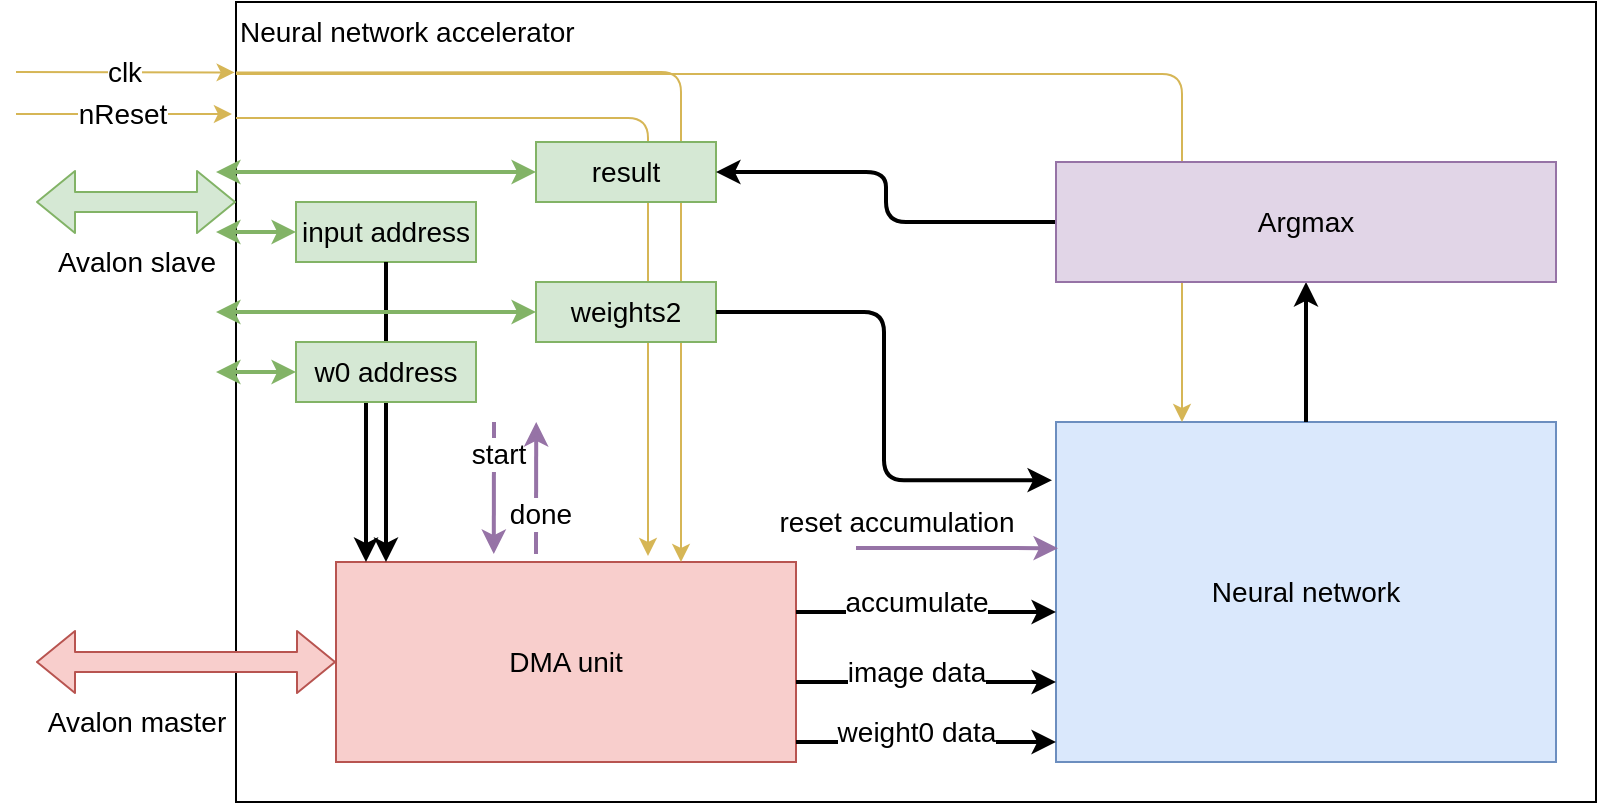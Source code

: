 <mxfile version="14.6.13" type="device"><diagram id="rwFWAr96rSW7GBViT1JA" name="Page-1"><mxGraphModel dx="1350" dy="816" grid="1" gridSize="10" guides="1" tooltips="1" connect="1" arrows="1" fold="1" page="1" pageScale="1" pageWidth="850" pageHeight="1100" math="0" shadow="0"><root><mxCell id="0"/><mxCell id="1" parent="0"/><mxCell id="EPnosEZePnvu_OI6pBsG-1" value="Neural network accelerator" style="rounded=0;whiteSpace=wrap;html=1;align=left;verticalAlign=top;fontSize=14;" vertex="1" parent="1"><mxGeometry x="120" y="240" width="680" height="400" as="geometry"/></mxCell><mxCell id="EPnosEZePnvu_OI6pBsG-2" value="" style="shape=flexArrow;endArrow=classic;startArrow=classic;html=1;entryX=0;entryY=0.25;entryDx=0;entryDy=0;fillColor=#d5e8d4;strokeColor=#82b366;" edge="1" parent="1" target="EPnosEZePnvu_OI6pBsG-1"><mxGeometry width="100" height="100" relative="1" as="geometry"><mxPoint x="20" y="340" as="sourcePoint"/><mxPoint x="470" y="420" as="targetPoint"/></mxGeometry></mxCell><mxCell id="EPnosEZePnvu_OI6pBsG-3" value="Avalon slave" style="edgeLabel;html=1;align=center;verticalAlign=middle;resizable=0;points=[];fontSize=14;" vertex="1" connectable="0" parent="EPnosEZePnvu_OI6pBsG-2"><mxGeometry x="0.3" y="3" relative="1" as="geometry"><mxPoint x="-15" y="33" as="offset"/></mxGeometry></mxCell><mxCell id="EPnosEZePnvu_OI6pBsG-4" value="DMA unit" style="rounded=0;whiteSpace=wrap;html=1;fontSize=14;fillColor=#f8cecc;strokeColor=#b85450;" vertex="1" parent="1"><mxGeometry x="170" y="520" width="230" height="100" as="geometry"/></mxCell><mxCell id="EPnosEZePnvu_OI6pBsG-5" value="" style="shape=flexArrow;endArrow=classic;startArrow=classic;html=1;fontSize=14;entryX=0;entryY=0.5;entryDx=0;entryDy=0;fillColor=#f8cecc;strokeColor=#b85450;" edge="1" parent="1" target="EPnosEZePnvu_OI6pBsG-4"><mxGeometry width="100" height="100" relative="1" as="geometry"><mxPoint x="20" y="570" as="sourcePoint"/><mxPoint x="470" y="420" as="targetPoint"/></mxGeometry></mxCell><mxCell id="EPnosEZePnvu_OI6pBsG-6" value="Avalon master" style="edgeLabel;html=1;align=center;verticalAlign=middle;resizable=0;points=[];fontSize=14;" vertex="1" connectable="0" parent="EPnosEZePnvu_OI6pBsG-5"><mxGeometry x="-0.507" y="-3" relative="1" as="geometry"><mxPoint x="13" y="27" as="offset"/></mxGeometry></mxCell><mxCell id="EPnosEZePnvu_OI6pBsG-7" value="" style="endArrow=classic;html=1;fontSize=14;entryX=-0.001;entryY=0.088;entryDx=0;entryDy=0;entryPerimeter=0;fillColor=#fff2cc;strokeColor=#d6b656;" edge="1" parent="1" target="EPnosEZePnvu_OI6pBsG-1"><mxGeometry width="50" height="50" relative="1" as="geometry"><mxPoint x="10" y="275" as="sourcePoint"/><mxPoint x="450" y="450" as="targetPoint"/></mxGeometry></mxCell><mxCell id="EPnosEZePnvu_OI6pBsG-8" value="clk" style="edgeLabel;html=1;align=center;verticalAlign=middle;resizable=0;points=[];fontSize=14;" vertex="1" connectable="0" parent="EPnosEZePnvu_OI6pBsG-7"><mxGeometry x="-0.388" relative="1" as="geometry"><mxPoint x="20" as="offset"/></mxGeometry></mxCell><mxCell id="EPnosEZePnvu_OI6pBsG-9" value="" style="endArrow=classic;html=1;fontSize=14;entryX=-0.003;entryY=0.14;entryDx=0;entryDy=0;entryPerimeter=0;fillColor=#fff2cc;strokeColor=#d6b656;" edge="1" parent="1" target="EPnosEZePnvu_OI6pBsG-1"><mxGeometry width="50" height="50" relative="1" as="geometry"><mxPoint x="10" y="296" as="sourcePoint"/><mxPoint x="129.32" y="285.2" as="targetPoint"/><Array as="points"><mxPoint x="70" y="296"/></Array></mxGeometry></mxCell><mxCell id="EPnosEZePnvu_OI6pBsG-10" value="nReset" style="edgeLabel;html=1;align=center;verticalAlign=middle;resizable=0;points=[];fontSize=14;" vertex="1" connectable="0" parent="EPnosEZePnvu_OI6pBsG-9"><mxGeometry x="-0.388" relative="1" as="geometry"><mxPoint x="20" as="offset"/></mxGeometry></mxCell><mxCell id="EPnosEZePnvu_OI6pBsG-11" value="" style="endArrow=classic;html=1;fontSize=14;exitX=0;exitY=0.088;exitDx=0;exitDy=0;exitPerimeter=0;entryX=0.75;entryY=0;entryDx=0;entryDy=0;edgeStyle=elbowEdgeStyle;elbow=vertical;fillColor=#fff2cc;strokeColor=#d6b656;" edge="1" parent="1" source="EPnosEZePnvu_OI6pBsG-1" target="EPnosEZePnvu_OI6pBsG-4"><mxGeometry width="50" height="50" relative="1" as="geometry"><mxPoint x="400" y="500" as="sourcePoint"/><mxPoint x="450" y="450" as="targetPoint"/><Array as="points"><mxPoint x="170" y="275"/></Array></mxGeometry></mxCell><mxCell id="EPnosEZePnvu_OI6pBsG-12" value="" style="endArrow=classic;html=1;fontSize=14;exitX=0;exitY=0.145;exitDx=0;exitDy=0;exitPerimeter=0;entryX=0.678;entryY=-0.03;entryDx=0;entryDy=0;edgeStyle=elbowEdgeStyle;entryPerimeter=0;fillColor=#fff2cc;strokeColor=#d6b656;" edge="1" parent="1" source="EPnosEZePnvu_OI6pBsG-1" target="EPnosEZePnvu_OI6pBsG-4"><mxGeometry width="50" height="50" relative="1" as="geometry"><mxPoint x="130" y="285.2" as="sourcePoint"/><mxPoint x="295" y="530" as="targetPoint"/><Array as="points"><mxPoint x="326" y="400"/></Array></mxGeometry></mxCell><mxCell id="EPnosEZePnvu_OI6pBsG-13" value="input address" style="rounded=0;whiteSpace=wrap;html=1;fontSize=14;fillColor=#d5e8d4;strokeColor=#82b366;" vertex="1" parent="1"><mxGeometry x="150" y="340" width="90" height="30" as="geometry"/></mxCell><mxCell id="EPnosEZePnvu_OI6pBsG-15" value="" style="endArrow=classic;startArrow=classic;html=1;fontSize=14;strokeWidth=2;entryX=0;entryY=0.5;entryDx=0;entryDy=0;fillColor=#d5e8d4;strokeColor=#82b366;" edge="1" parent="1" target="EPnosEZePnvu_OI6pBsG-13"><mxGeometry width="50" height="50" relative="1" as="geometry"><mxPoint x="110" y="355" as="sourcePoint"/><mxPoint x="450" y="440" as="targetPoint"/></mxGeometry></mxCell><mxCell id="EPnosEZePnvu_OI6pBsG-16" value="" style="endArrow=classic;startArrow=classic;html=1;fontSize=14;strokeWidth=2;entryX=0;entryY=0.5;entryDx=0;entryDy=0;fillColor=#d5e8d4;strokeColor=#82b366;" edge="1" parent="1" target="EPnosEZePnvu_OI6pBsG-14"><mxGeometry width="50" height="50" relative="1" as="geometry"><mxPoint x="110" y="425" as="sourcePoint"/><mxPoint x="160" y="355" as="targetPoint"/></mxGeometry></mxCell><mxCell id="EPnosEZePnvu_OI6pBsG-17" value="" style="endArrow=classic;html=1;fontSize=14;strokeWidth=2;exitX=0.389;exitY=0.967;exitDx=0;exitDy=0;exitPerimeter=0;" edge="1" parent="1" source="EPnosEZePnvu_OI6pBsG-14"><mxGeometry width="50" height="50" relative="1" as="geometry"><mxPoint x="400" y="490" as="sourcePoint"/><mxPoint x="185" y="520" as="targetPoint"/></mxGeometry></mxCell><mxCell id="EPnosEZePnvu_OI6pBsG-18" value="" style="endArrow=classic;html=1;fontSize=14;strokeWidth=2;exitX=0.5;exitY=1;exitDx=0;exitDy=0;" edge="1" parent="1" source="EPnosEZePnvu_OI6pBsG-13"><mxGeometry width="50" height="50" relative="1" as="geometry"><mxPoint x="195.01" y="409.01" as="sourcePoint"/><mxPoint x="195" y="520" as="targetPoint"/></mxGeometry></mxCell><mxCell id="EPnosEZePnvu_OI6pBsG-14" value="w0 address" style="rounded=0;whiteSpace=wrap;html=1;fontSize=14;fillColor=#d5e8d4;strokeColor=#82b366;" vertex="1" parent="1"><mxGeometry x="150" y="410" width="90" height="30" as="geometry"/></mxCell><mxCell id="EPnosEZePnvu_OI6pBsG-19" value="" style="endArrow=classic;html=1;fontSize=14;strokeWidth=2;entryX=0.343;entryY=-0.04;entryDx=0;entryDy=0;entryPerimeter=0;fillColor=#e1d5e7;strokeColor=#9673a6;" edge="1" parent="1" target="EPnosEZePnvu_OI6pBsG-4"><mxGeometry width="50" height="50" relative="1" as="geometry"><mxPoint x="249" y="450" as="sourcePoint"/><mxPoint x="450" y="440" as="targetPoint"/></mxGeometry></mxCell><mxCell id="EPnosEZePnvu_OI6pBsG-21" value="start" style="edgeLabel;html=1;align=center;verticalAlign=middle;resizable=0;points=[];fontSize=14;" vertex="1" connectable="0" parent="EPnosEZePnvu_OI6pBsG-19"><mxGeometry x="-0.515" y="2" relative="1" as="geometry"><mxPoint as="offset"/></mxGeometry></mxCell><mxCell id="EPnosEZePnvu_OI6pBsG-20" value="" style="endArrow=classic;html=1;fontSize=14;strokeWidth=2;entryX=0.343;entryY=-0.04;entryDx=0;entryDy=0;entryPerimeter=0;fillColor=#e1d5e7;strokeColor=#9673a6;" edge="1" parent="1"><mxGeometry width="50" height="50" relative="1" as="geometry"><mxPoint x="270.0" y="516" as="sourcePoint"/><mxPoint x="270.11" y="450" as="targetPoint"/></mxGeometry></mxCell><mxCell id="EPnosEZePnvu_OI6pBsG-22" value="done" style="edgeLabel;html=1;align=center;verticalAlign=middle;resizable=0;points=[];fontSize=14;" vertex="1" connectable="0" parent="EPnosEZePnvu_OI6pBsG-20"><mxGeometry x="-0.394" y="-2" relative="1" as="geometry"><mxPoint as="offset"/></mxGeometry></mxCell><mxCell id="EPnosEZePnvu_OI6pBsG-23" value="Neural network" style="rounded=0;whiteSpace=wrap;html=1;fontSize=14;fillColor=#dae8fc;strokeColor=#6c8ebf;" vertex="1" parent="1"><mxGeometry x="530" y="450" width="250" height="170" as="geometry"/></mxCell><mxCell id="EPnosEZePnvu_OI6pBsG-24" value="" style="endArrow=classic;html=1;fontSize=14;strokeWidth=2;exitX=1;exitY=0.25;exitDx=0;exitDy=0;entryX=0;entryY=0.559;entryDx=0;entryDy=0;entryPerimeter=0;" edge="1" parent="1" source="EPnosEZePnvu_OI6pBsG-4" target="EPnosEZePnvu_OI6pBsG-23"><mxGeometry width="50" height="50" relative="1" as="geometry"><mxPoint x="400" y="490" as="sourcePoint"/><mxPoint x="450" y="440" as="targetPoint"/></mxGeometry></mxCell><mxCell id="EPnosEZePnvu_OI6pBsG-25" value="accumulate" style="edgeLabel;html=1;align=center;verticalAlign=middle;resizable=0;points=[];fontSize=14;" vertex="1" connectable="0" parent="EPnosEZePnvu_OI6pBsG-24"><mxGeometry x="-0.446" y="1" relative="1" as="geometry"><mxPoint x="24" y="-4" as="offset"/></mxGeometry></mxCell><mxCell id="EPnosEZePnvu_OI6pBsG-26" value="" style="endArrow=classic;html=1;fontSize=14;strokeWidth=2;exitX=1;exitY=0.25;exitDx=0;exitDy=0;entryX=0;entryY=0.559;entryDx=0;entryDy=0;entryPerimeter=0;" edge="1" parent="1"><mxGeometry width="50" height="50" relative="1" as="geometry"><mxPoint x="400" y="580" as="sourcePoint"/><mxPoint x="530" y="580.03" as="targetPoint"/></mxGeometry></mxCell><mxCell id="EPnosEZePnvu_OI6pBsG-27" value="image data" style="edgeLabel;html=1;align=center;verticalAlign=middle;resizable=0;points=[];fontSize=14;" vertex="1" connectable="0" parent="EPnosEZePnvu_OI6pBsG-26"><mxGeometry x="-0.446" y="1" relative="1" as="geometry"><mxPoint x="24" y="-4" as="offset"/></mxGeometry></mxCell><mxCell id="EPnosEZePnvu_OI6pBsG-28" value="" style="endArrow=classic;html=1;fontSize=14;strokeWidth=2;exitX=1;exitY=0.25;exitDx=0;exitDy=0;entryX=0;entryY=0.559;entryDx=0;entryDy=0;entryPerimeter=0;" edge="1" parent="1"><mxGeometry width="50" height="50" relative="1" as="geometry"><mxPoint x="400" y="610" as="sourcePoint"/><mxPoint x="530" y="610.03" as="targetPoint"/></mxGeometry></mxCell><mxCell id="EPnosEZePnvu_OI6pBsG-29" value="weight0 data" style="edgeLabel;html=1;align=center;verticalAlign=middle;resizable=0;points=[];fontSize=14;" vertex="1" connectable="0" parent="EPnosEZePnvu_OI6pBsG-28"><mxGeometry x="-0.446" y="1" relative="1" as="geometry"><mxPoint x="24" y="-4" as="offset"/></mxGeometry></mxCell><mxCell id="EPnosEZePnvu_OI6pBsG-32" value="weights2" style="rounded=0;whiteSpace=wrap;html=1;fontSize=14;fillColor=#d5e8d4;strokeColor=#82b366;" vertex="1" parent="1"><mxGeometry x="270" y="380" width="90" height="30" as="geometry"/></mxCell><mxCell id="EPnosEZePnvu_OI6pBsG-33" value="" style="endArrow=classic;startArrow=classic;html=1;fontSize=14;strokeWidth=2;fillColor=#d5e8d4;strokeColor=#82b366;entryX=0;entryY=0.5;entryDx=0;entryDy=0;" edge="1" parent="1" target="EPnosEZePnvu_OI6pBsG-32"><mxGeometry width="50" height="50" relative="1" as="geometry"><mxPoint x="110" y="395" as="sourcePoint"/><mxPoint x="140" y="420" as="targetPoint"/></mxGeometry></mxCell><mxCell id="EPnosEZePnvu_OI6pBsG-36" value="" style="endArrow=classic;html=1;fontSize=14;strokeWidth=2;exitX=1;exitY=0.5;exitDx=0;exitDy=0;entryX=-0.008;entryY=0.171;entryDx=0;entryDy=0;entryPerimeter=0;edgeStyle=elbowEdgeStyle;" edge="1" parent="1" source="EPnosEZePnvu_OI6pBsG-32" target="EPnosEZePnvu_OI6pBsG-23"><mxGeometry width="50" height="50" relative="1" as="geometry"><mxPoint x="400" y="490" as="sourcePoint"/><mxPoint x="450" y="440" as="targetPoint"/></mxGeometry></mxCell><mxCell id="EPnosEZePnvu_OI6pBsG-38" value="" style="endArrow=classic;html=1;fontSize=14;strokeWidth=2;exitX=0.5;exitY=0;exitDx=0;exitDy=0;entryX=0.5;entryY=1;entryDx=0;entryDy=0;" edge="1" parent="1" source="EPnosEZePnvu_OI6pBsG-23" target="EPnosEZePnvu_OI6pBsG-37"><mxGeometry width="50" height="50" relative="1" as="geometry"><mxPoint x="400" y="490" as="sourcePoint"/><mxPoint x="650" y="380" as="targetPoint"/></mxGeometry></mxCell><mxCell id="EPnosEZePnvu_OI6pBsG-40" value="result" style="rounded=0;whiteSpace=wrap;html=1;fontSize=14;fillColor=#d5e8d4;strokeColor=#82b366;" vertex="1" parent="1"><mxGeometry x="270" y="310" width="90" height="30" as="geometry"/></mxCell><mxCell id="EPnosEZePnvu_OI6pBsG-41" value="" style="endArrow=classic;startArrow=classic;html=1;fontSize=14;strokeWidth=2;fillColor=#d5e8d4;strokeColor=#82b366;entryX=0;entryY=0.5;entryDx=0;entryDy=0;" edge="1" parent="1" target="EPnosEZePnvu_OI6pBsG-40"><mxGeometry width="50" height="50" relative="1" as="geometry"><mxPoint x="110" y="325" as="sourcePoint"/><mxPoint x="280" y="405" as="targetPoint"/></mxGeometry></mxCell><mxCell id="EPnosEZePnvu_OI6pBsG-42" value="" style="endArrow=classic;html=1;fontSize=14;strokeWidth=1;exitX=0;exitY=0.09;exitDx=0;exitDy=0;exitPerimeter=0;entryX=0.25;entryY=0;entryDx=0;entryDy=0;edgeStyle=elbowEdgeStyle;fillColor=#fff2cc;strokeColor=#d6b656;" edge="1" parent="1" source="EPnosEZePnvu_OI6pBsG-1" target="EPnosEZePnvu_OI6pBsG-23"><mxGeometry width="50" height="50" relative="1" as="geometry"><mxPoint x="400" y="490" as="sourcePoint"/><mxPoint x="450" y="440" as="targetPoint"/><Array as="points"><mxPoint x="593" y="360"/></Array></mxGeometry></mxCell><mxCell id="EPnosEZePnvu_OI6pBsG-43" value="" style="endArrow=classic;html=1;fontSize=14;strokeWidth=2;entryX=0.004;entryY=0.371;entryDx=0;entryDy=0;entryPerimeter=0;fillColor=#e1d5e7;strokeColor=#9673a6;" edge="1" parent="1" target="EPnosEZePnvu_OI6pBsG-23"><mxGeometry width="50" height="50" relative="1" as="geometry"><mxPoint x="430" y="513" as="sourcePoint"/><mxPoint x="258.89" y="526" as="targetPoint"/></mxGeometry></mxCell><mxCell id="EPnosEZePnvu_OI6pBsG-55" value="reset accumulation" style="edgeLabel;html=1;align=center;verticalAlign=middle;resizable=0;points=[];fontSize=14;" vertex="1" connectable="0" parent="EPnosEZePnvu_OI6pBsG-43"><mxGeometry x="-0.426" y="1" relative="1" as="geometry"><mxPoint x="-9" y="-12" as="offset"/></mxGeometry></mxCell><mxCell id="EPnosEZePnvu_OI6pBsG-56" value="" style="endArrow=classic;html=1;fontSize=14;strokeWidth=2;exitX=0;exitY=0.5;exitDx=0;exitDy=0;entryX=1;entryY=0.5;entryDx=0;entryDy=0;edgeStyle=elbowEdgeStyle;" edge="1" parent="1" source="EPnosEZePnvu_OI6pBsG-37" target="EPnosEZePnvu_OI6pBsG-40"><mxGeometry width="50" height="50" relative="1" as="geometry"><mxPoint x="665" y="460" as="sourcePoint"/><mxPoint x="665" y="390" as="targetPoint"/></mxGeometry></mxCell><mxCell id="EPnosEZePnvu_OI6pBsG-37" value="Argmax" style="rounded=0;whiteSpace=wrap;html=1;fontSize=14;fillColor=#e1d5e7;strokeColor=#9673a6;" vertex="1" parent="1"><mxGeometry x="530" y="320" width="250" height="60" as="geometry"/></mxCell></root></mxGraphModel></diagram></mxfile>